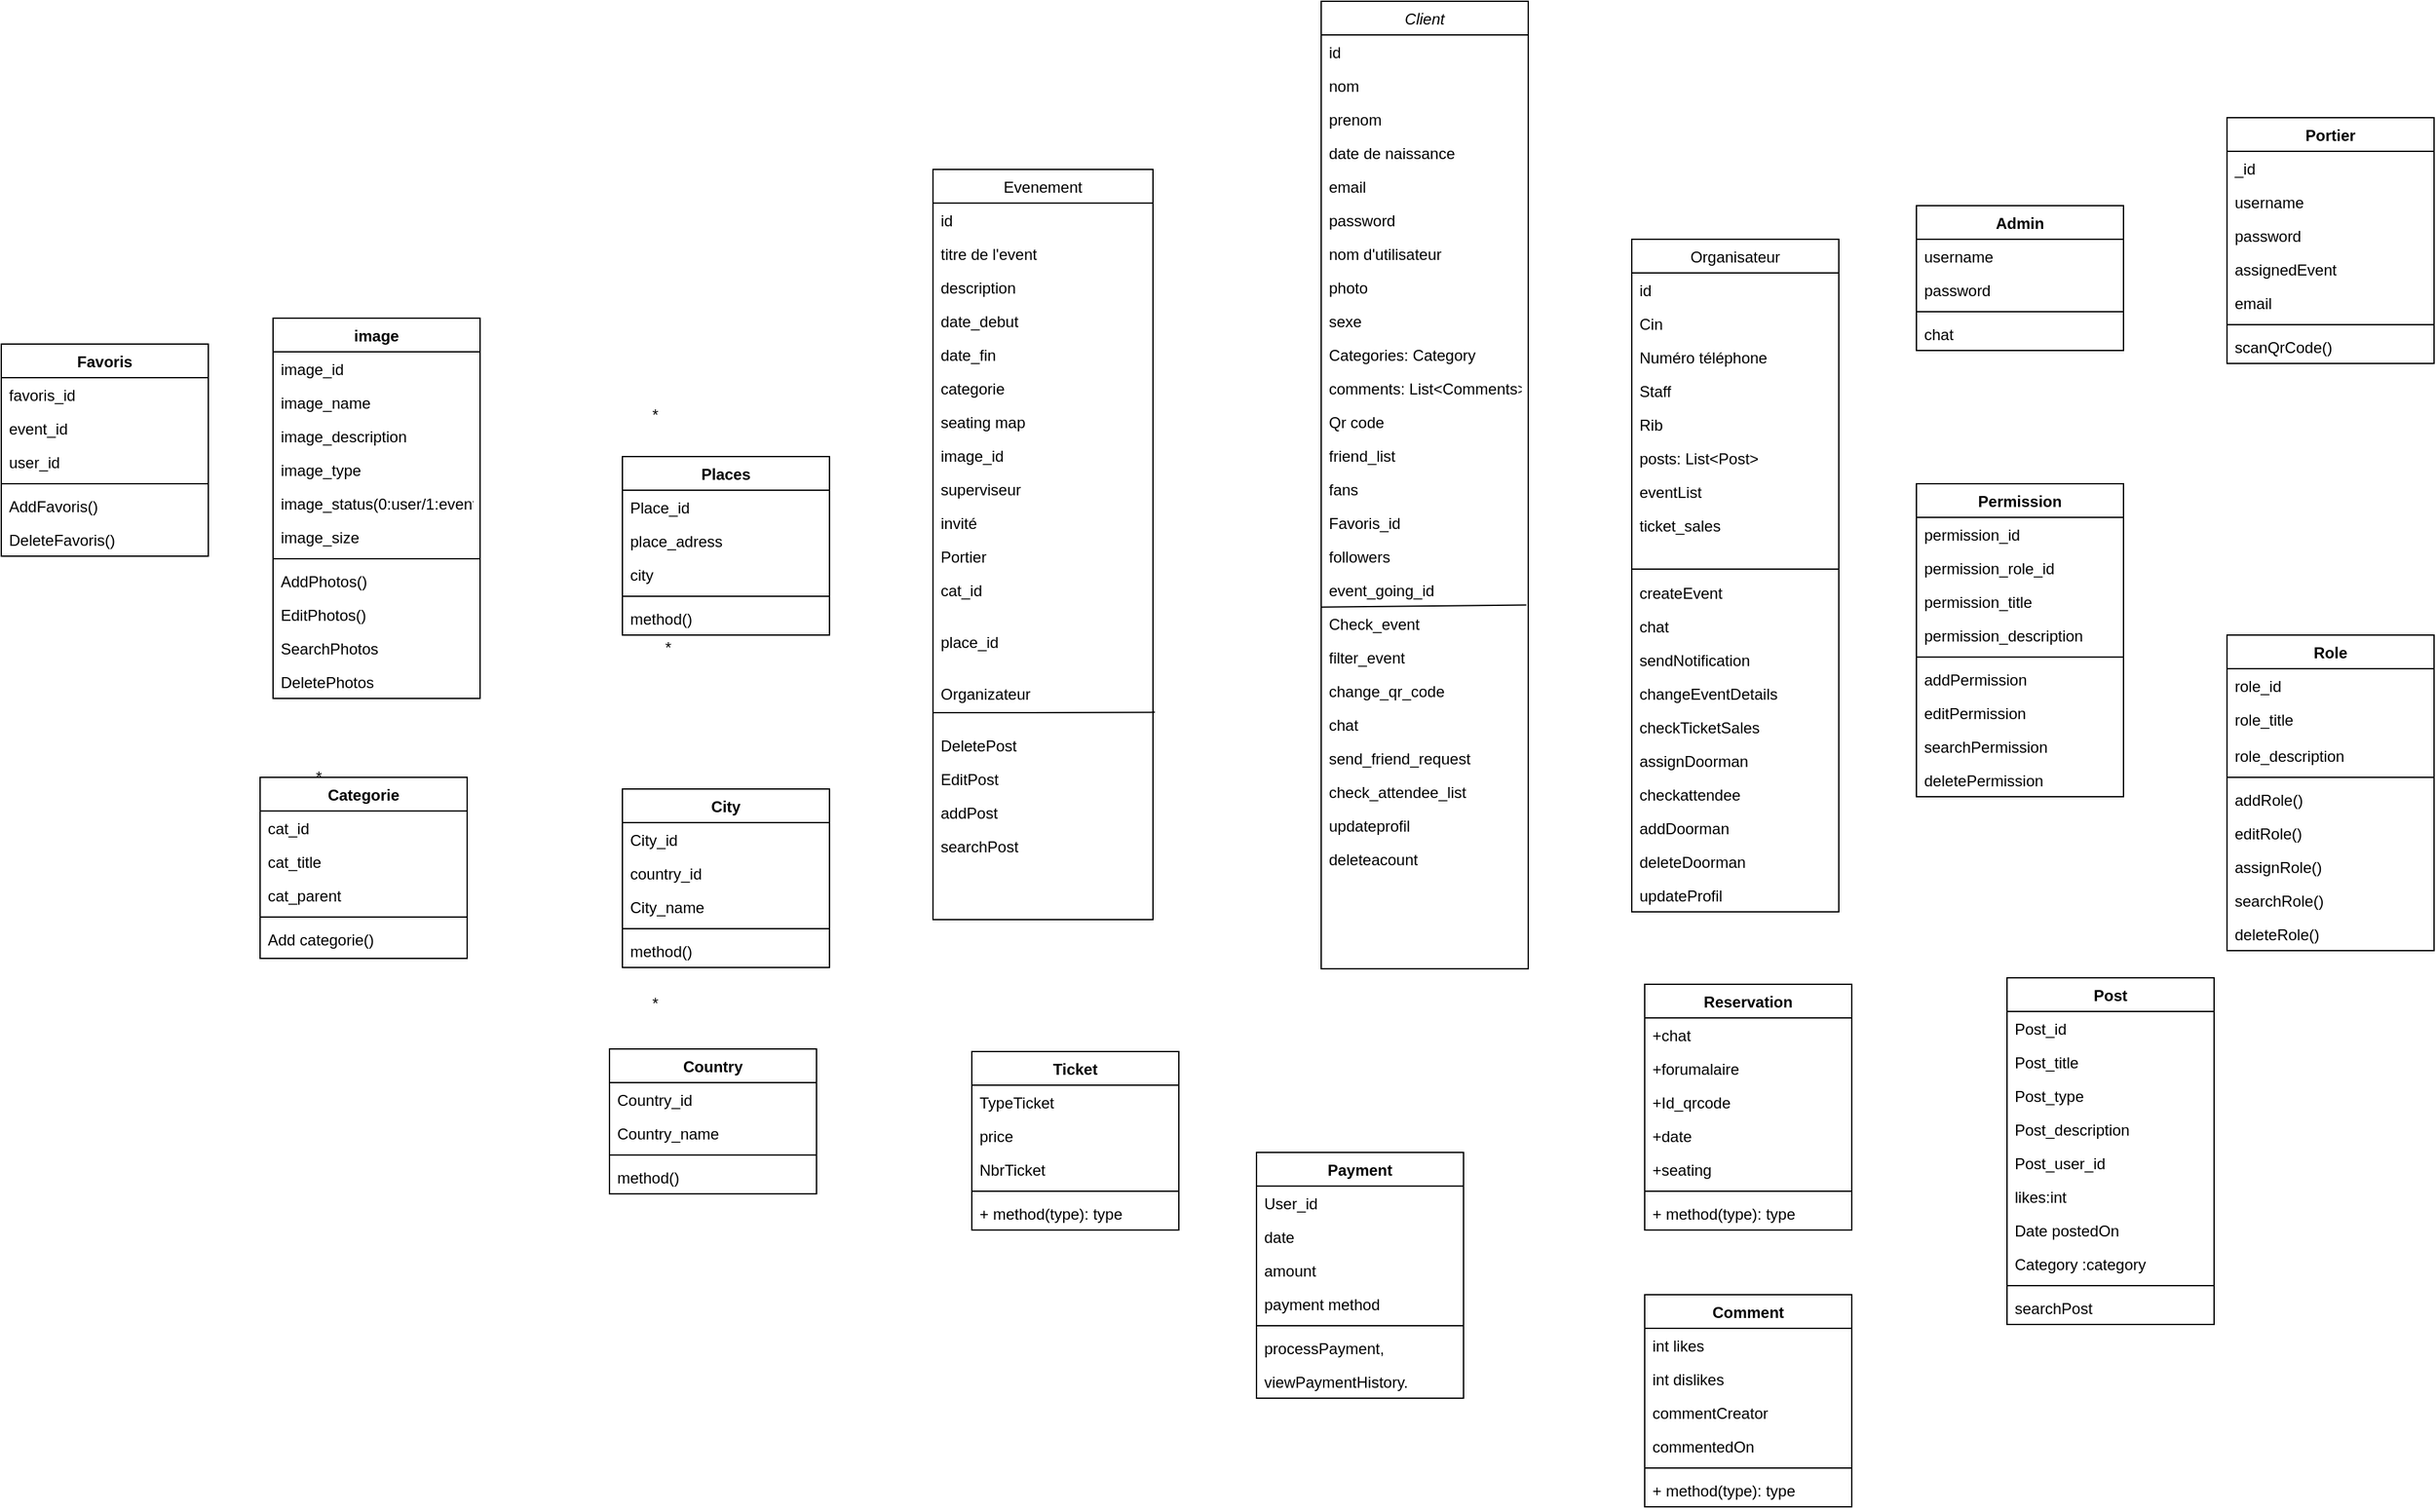 <mxfile version="20.8.16" type="github">
  <diagram id="C5RBs43oDa-KdzZeNtuy" name="Page-1">
    <mxGraphModel dx="1902" dy="392" grid="1" gridSize="10" guides="1" tooltips="1" connect="1" arrows="1" fold="1" page="1" pageScale="1" pageWidth="1169" pageHeight="827" math="0" shadow="0">
      <root>
        <mxCell id="WIyWlLk6GJQsqaUBKTNV-0" />
        <mxCell id="WIyWlLk6GJQsqaUBKTNV-1" parent="WIyWlLk6GJQsqaUBKTNV-0" />
        <mxCell id="5mnJ16wSldUnXJheerde-0" value="Client" style="swimlane;fontStyle=2;align=center;verticalAlign=top;childLayout=stackLayout;horizontal=1;startSize=26;horizontalStack=0;resizeParent=1;resizeLast=0;collapsible=1;marginBottom=0;rounded=0;shadow=0;strokeWidth=1;" parent="WIyWlLk6GJQsqaUBKTNV-1" vertex="1">
          <mxGeometry x="290" y="520" width="160" height="748" as="geometry">
            <mxRectangle x="230" y="140" width="160" height="26" as="alternateBounds" />
          </mxGeometry>
        </mxCell>
        <mxCell id="5mnJ16wSldUnXJheerde-1" value="id" style="text;align=left;verticalAlign=top;spacingLeft=4;spacingRight=4;overflow=hidden;rotatable=0;points=[[0,0.5],[1,0.5]];portConstraint=eastwest;" parent="5mnJ16wSldUnXJheerde-0" vertex="1">
          <mxGeometry y="26" width="160" height="26" as="geometry" />
        </mxCell>
        <mxCell id="5mnJ16wSldUnXJheerde-2" value="nom" style="text;align=left;verticalAlign=top;spacingLeft=4;spacingRight=4;overflow=hidden;rotatable=0;points=[[0,0.5],[1,0.5]];portConstraint=eastwest;rounded=0;shadow=0;html=0;" parent="5mnJ16wSldUnXJheerde-0" vertex="1">
          <mxGeometry y="52" width="160" height="26" as="geometry" />
        </mxCell>
        <mxCell id="5mnJ16wSldUnXJheerde-3" value="prenom" style="text;align=left;verticalAlign=top;spacingLeft=4;spacingRight=4;overflow=hidden;rotatable=0;points=[[0,0.5],[1,0.5]];portConstraint=eastwest;rounded=0;shadow=0;html=0;" parent="5mnJ16wSldUnXJheerde-0" vertex="1">
          <mxGeometry y="78" width="160" height="26" as="geometry" />
        </mxCell>
        <mxCell id="5mnJ16wSldUnXJheerde-4" value="date de naissance" style="text;align=left;verticalAlign=top;spacingLeft=4;spacingRight=4;overflow=hidden;rotatable=0;points=[[0,0.5],[1,0.5]];portConstraint=eastwest;" parent="5mnJ16wSldUnXJheerde-0" vertex="1">
          <mxGeometry y="104" width="160" height="26" as="geometry" />
        </mxCell>
        <mxCell id="5mnJ16wSldUnXJheerde-5" value="email" style="text;align=left;verticalAlign=top;spacingLeft=4;spacingRight=4;overflow=hidden;rotatable=0;points=[[0,0.5],[1,0.5]];portConstraint=eastwest;" parent="5mnJ16wSldUnXJheerde-0" vertex="1">
          <mxGeometry y="130" width="160" height="26" as="geometry" />
        </mxCell>
        <mxCell id="5mnJ16wSldUnXJheerde-7" value="" style="endArrow=none;html=1;rounded=0;exitX=0.001;exitY=0.014;exitDx=0;exitDy=0;exitPerimeter=0;entryX=0.991;entryY=-0.046;entryDx=0;entryDy=0;entryPerimeter=0;" parent="5mnJ16wSldUnXJheerde-0" source="5mnJ16wSldUnXJheerde-206" target="5mnJ16wSldUnXJheerde-206" edge="1">
          <mxGeometry width="50" height="50" relative="1" as="geometry">
            <mxPoint y="390" as="sourcePoint" />
            <mxPoint x="160" y="450" as="targetPoint" />
            <Array as="points" />
          </mxGeometry>
        </mxCell>
        <mxCell id="5mnJ16wSldUnXJheerde-6" value="password" style="text;align=left;verticalAlign=top;spacingLeft=4;spacingRight=4;overflow=hidden;rotatable=0;points=[[0,0.5],[1,0.5]];portConstraint=eastwest;" parent="5mnJ16wSldUnXJheerde-0" vertex="1">
          <mxGeometry y="156" width="160" height="26" as="geometry" />
        </mxCell>
        <mxCell id="5mnJ16wSldUnXJheerde-8" value="nom d&#39;utilisateur" style="text;align=left;verticalAlign=top;spacingLeft=4;spacingRight=4;overflow=hidden;rotatable=0;points=[[0,0.5],[1,0.5]];portConstraint=eastwest;" parent="5mnJ16wSldUnXJheerde-0" vertex="1">
          <mxGeometry y="182" width="160" height="26" as="geometry" />
        </mxCell>
        <mxCell id="5mnJ16wSldUnXJheerde-9" value="photo" style="text;align=left;verticalAlign=top;spacingLeft=4;spacingRight=4;overflow=hidden;rotatable=0;points=[[0,0.5],[1,0.5]];portConstraint=eastwest;" parent="5mnJ16wSldUnXJheerde-0" vertex="1">
          <mxGeometry y="208" width="160" height="26" as="geometry" />
        </mxCell>
        <mxCell id="5mnJ16wSldUnXJheerde-10" value="sexe" style="text;align=left;verticalAlign=top;spacingLeft=4;spacingRight=4;overflow=hidden;rotatable=0;points=[[0,0.5],[1,0.5]];portConstraint=eastwest;" parent="5mnJ16wSldUnXJheerde-0" vertex="1">
          <mxGeometry y="234" width="160" height="26" as="geometry" />
        </mxCell>
        <mxCell id="5mnJ16wSldUnXJheerde-172" value="Categories: Category" style="text;align=left;verticalAlign=top;spacingLeft=4;spacingRight=4;overflow=hidden;rotatable=0;points=[[0,0.5],[1,0.5]];portConstraint=eastwest;" parent="5mnJ16wSldUnXJheerde-0" vertex="1">
          <mxGeometry y="260" width="160" height="26" as="geometry" />
        </mxCell>
        <mxCell id="5mnJ16wSldUnXJheerde-199" value="comments: List&lt;Comments&gt;" style="text;align=left;verticalAlign=top;spacingLeft=4;spacingRight=4;overflow=hidden;rotatable=0;points=[[0,0.5],[1,0.5]];portConstraint=eastwest;" parent="5mnJ16wSldUnXJheerde-0" vertex="1">
          <mxGeometry y="286" width="160" height="26" as="geometry" />
        </mxCell>
        <mxCell id="5mnJ16wSldUnXJheerde-200" value="Qr code" style="text;align=left;verticalAlign=top;spacingLeft=4;spacingRight=4;overflow=hidden;rotatable=0;points=[[0,0.5],[1,0.5]];portConstraint=eastwest;" parent="5mnJ16wSldUnXJheerde-0" vertex="1">
          <mxGeometry y="312" width="160" height="26" as="geometry" />
        </mxCell>
        <mxCell id="5mnJ16wSldUnXJheerde-201" value="friend_list" style="text;align=left;verticalAlign=top;spacingLeft=4;spacingRight=4;overflow=hidden;rotatable=0;points=[[0,0.5],[1,0.5]];portConstraint=eastwest;" parent="5mnJ16wSldUnXJheerde-0" vertex="1">
          <mxGeometry y="338" width="160" height="26" as="geometry" />
        </mxCell>
        <mxCell id="5mnJ16wSldUnXJheerde-202" value="fans" style="text;align=left;verticalAlign=top;spacingLeft=4;spacingRight=4;overflow=hidden;rotatable=0;points=[[0,0.5],[1,0.5]];portConstraint=eastwest;" parent="5mnJ16wSldUnXJheerde-0" vertex="1">
          <mxGeometry y="364" width="160" height="26" as="geometry" />
        </mxCell>
        <mxCell id="BS6WgVQt4ClSwslzW5X6-24" value="Favoris_id" style="text;align=left;verticalAlign=top;spacingLeft=4;spacingRight=4;overflow=hidden;rotatable=0;points=[[0,0.5],[1,0.5]];portConstraint=eastwest;" parent="5mnJ16wSldUnXJheerde-0" vertex="1">
          <mxGeometry y="390" width="160" height="26" as="geometry" />
        </mxCell>
        <mxCell id="5mnJ16wSldUnXJheerde-204" value="followers" style="text;align=left;verticalAlign=top;spacingLeft=4;spacingRight=4;overflow=hidden;rotatable=0;points=[[0,0.5],[1,0.5]];portConstraint=eastwest;" parent="5mnJ16wSldUnXJheerde-0" vertex="1">
          <mxGeometry y="416" width="160" height="26" as="geometry" />
        </mxCell>
        <mxCell id="5mnJ16wSldUnXJheerde-205" value="event_going_id" style="text;align=left;verticalAlign=top;spacingLeft=4;spacingRight=4;overflow=hidden;rotatable=0;points=[[0,0.5],[1,0.5]];portConstraint=eastwest;" parent="5mnJ16wSldUnXJheerde-0" vertex="1">
          <mxGeometry y="442" width="160" height="26" as="geometry" />
        </mxCell>
        <mxCell id="5mnJ16wSldUnXJheerde-206" value="Check_event" style="text;align=left;verticalAlign=top;spacingLeft=4;spacingRight=4;overflow=hidden;rotatable=0;points=[[0,0.5],[1,0.5]];portConstraint=eastwest;" parent="5mnJ16wSldUnXJheerde-0" vertex="1">
          <mxGeometry y="468" width="160" height="26" as="geometry" />
        </mxCell>
        <mxCell id="5mnJ16wSldUnXJheerde-207" value="filter_event" style="text;align=left;verticalAlign=top;spacingLeft=4;spacingRight=4;overflow=hidden;rotatable=0;points=[[0,0.5],[1,0.5]];portConstraint=eastwest;" parent="5mnJ16wSldUnXJheerde-0" vertex="1">
          <mxGeometry y="494" width="160" height="26" as="geometry" />
        </mxCell>
        <mxCell id="5mnJ16wSldUnXJheerde-208" value="change_qr_code" style="text;align=left;verticalAlign=top;spacingLeft=4;spacingRight=4;overflow=hidden;rotatable=0;points=[[0,0.5],[1,0.5]];portConstraint=eastwest;" parent="5mnJ16wSldUnXJheerde-0" vertex="1">
          <mxGeometry y="520" width="160" height="26" as="geometry" />
        </mxCell>
        <mxCell id="5mnJ16wSldUnXJheerde-209" value="chat" style="text;align=left;verticalAlign=top;spacingLeft=4;spacingRight=4;overflow=hidden;rotatable=0;points=[[0,0.5],[1,0.5]];portConstraint=eastwest;" parent="5mnJ16wSldUnXJheerde-0" vertex="1">
          <mxGeometry y="546" width="160" height="26" as="geometry" />
        </mxCell>
        <mxCell id="5mnJ16wSldUnXJheerde-210" value="send_friend_request" style="text;align=left;verticalAlign=top;spacingLeft=4;spacingRight=4;overflow=hidden;rotatable=0;points=[[0,0.5],[1,0.5]];portConstraint=eastwest;" parent="5mnJ16wSldUnXJheerde-0" vertex="1">
          <mxGeometry y="572" width="160" height="26" as="geometry" />
        </mxCell>
        <mxCell id="-BzcipGogu1p9zCwDu_H-1" value="check_attendee_list" style="text;align=left;verticalAlign=top;spacingLeft=4;spacingRight=4;overflow=hidden;rotatable=0;points=[[0,0.5],[1,0.5]];portConstraint=eastwest;" parent="5mnJ16wSldUnXJheerde-0" vertex="1">
          <mxGeometry y="598" width="160" height="26" as="geometry" />
        </mxCell>
        <mxCell id="5mnJ16wSldUnXJheerde-211" value="updateprofil" style="text;align=left;verticalAlign=top;spacingLeft=4;spacingRight=4;overflow=hidden;rotatable=0;points=[[0,0.5],[1,0.5]];portConstraint=eastwest;" parent="5mnJ16wSldUnXJheerde-0" vertex="1">
          <mxGeometry y="624" width="160" height="26" as="geometry" />
        </mxCell>
        <mxCell id="-BzcipGogu1p9zCwDu_H-2" value="deleteacount" style="text;align=left;verticalAlign=top;spacingLeft=4;spacingRight=4;overflow=hidden;rotatable=0;points=[[0,0.5],[1,0.5]];portConstraint=eastwest;" parent="5mnJ16wSldUnXJheerde-0" vertex="1">
          <mxGeometry y="650" width="160" height="26" as="geometry" />
        </mxCell>
        <mxCell id="5mnJ16wSldUnXJheerde-11" value="Organisateur" style="swimlane;fontStyle=0;align=center;verticalAlign=top;childLayout=stackLayout;horizontal=1;startSize=26;horizontalStack=0;resizeParent=1;resizeLast=0;collapsible=1;marginBottom=0;rounded=0;shadow=0;strokeWidth=1;" parent="WIyWlLk6GJQsqaUBKTNV-1" vertex="1">
          <mxGeometry x="530" y="704" width="160" height="520" as="geometry">
            <mxRectangle x="130" y="380" width="160" height="26" as="alternateBounds" />
          </mxGeometry>
        </mxCell>
        <mxCell id="5mnJ16wSldUnXJheerde-12" value="id" style="text;align=left;verticalAlign=top;spacingLeft=4;spacingRight=4;overflow=hidden;rotatable=0;points=[[0,0.5],[1,0.5]];portConstraint=eastwest;" parent="5mnJ16wSldUnXJheerde-11" vertex="1">
          <mxGeometry y="26" width="160" height="26" as="geometry" />
        </mxCell>
        <mxCell id="5mnJ16wSldUnXJheerde-13" value="Cin" style="text;align=left;verticalAlign=top;spacingLeft=4;spacingRight=4;overflow=hidden;rotatable=0;points=[[0,0.5],[1,0.5]];portConstraint=eastwest;rounded=0;shadow=0;html=0;" parent="5mnJ16wSldUnXJheerde-11" vertex="1">
          <mxGeometry y="52" width="160" height="26" as="geometry" />
        </mxCell>
        <mxCell id="5mnJ16wSldUnXJheerde-14" value="Numéro téléphone" style="text;align=left;verticalAlign=top;spacingLeft=4;spacingRight=4;overflow=hidden;rotatable=0;points=[[0,0.5],[1,0.5]];portConstraint=eastwest;fontStyle=0" parent="5mnJ16wSldUnXJheerde-11" vertex="1">
          <mxGeometry y="78" width="160" height="26" as="geometry" />
        </mxCell>
        <mxCell id="5mnJ16wSldUnXJheerde-15" value="Staff" style="text;align=left;verticalAlign=top;spacingLeft=4;spacingRight=4;overflow=hidden;rotatable=0;points=[[0,0.5],[1,0.5]];portConstraint=eastwest;fontStyle=0" parent="5mnJ16wSldUnXJheerde-11" vertex="1">
          <mxGeometry y="104" width="160" height="26" as="geometry" />
        </mxCell>
        <mxCell id="5mnJ16wSldUnXJheerde-184" value="Rib" style="text;align=left;verticalAlign=top;spacingLeft=4;spacingRight=4;overflow=hidden;rotatable=0;points=[[0,0.5],[1,0.5]];portConstraint=eastwest;fontStyle=0" parent="5mnJ16wSldUnXJheerde-11" vertex="1">
          <mxGeometry y="130" width="160" height="26" as="geometry" />
        </mxCell>
        <mxCell id="5mnJ16wSldUnXJheerde-16" value="posts: List&lt;Post&gt;" style="text;align=left;verticalAlign=top;spacingLeft=4;spacingRight=4;overflow=hidden;rotatable=0;points=[[0,0.5],[1,0.5]];portConstraint=eastwest;fontStyle=0" parent="5mnJ16wSldUnXJheerde-11" vertex="1">
          <mxGeometry y="156" width="160" height="26" as="geometry" />
        </mxCell>
        <mxCell id="5mnJ16wSldUnXJheerde-214" value="eventList" style="text;align=left;verticalAlign=top;spacingLeft=4;spacingRight=4;overflow=hidden;rotatable=0;points=[[0,0.5],[1,0.5]];portConstraint=eastwest;fontStyle=0" parent="5mnJ16wSldUnXJheerde-11" vertex="1">
          <mxGeometry y="182" width="160" height="26" as="geometry" />
        </mxCell>
        <mxCell id="5mnJ16wSldUnXJheerde-215" value="ticket_sales" style="text;align=left;verticalAlign=top;spacingLeft=4;spacingRight=4;overflow=hidden;rotatable=0;points=[[0,0.5],[1,0.5]];portConstraint=eastwest;fontStyle=0" parent="5mnJ16wSldUnXJheerde-11" vertex="1">
          <mxGeometry y="208" width="160" height="26" as="geometry" />
        </mxCell>
        <mxCell id="5mnJ16wSldUnXJheerde-219" value="  " style="text;align=left;verticalAlign=top;spacingLeft=4;spacingRight=4;overflow=hidden;rotatable=0;points=[[0,0.5],[1,0.5]];portConstraint=eastwest;fontStyle=0" parent="5mnJ16wSldUnXJheerde-11" vertex="1">
          <mxGeometry y="234" width="160" height="26" as="geometry" />
        </mxCell>
        <mxCell id="5mnJ16wSldUnXJheerde-220" value="createEvent" style="text;align=left;verticalAlign=top;spacingLeft=4;spacingRight=4;overflow=hidden;rotatable=0;points=[[0,0.5],[1,0.5]];portConstraint=eastwest;fontStyle=0" parent="5mnJ16wSldUnXJheerde-11" vertex="1">
          <mxGeometry y="260" width="160" height="26" as="geometry" />
        </mxCell>
        <mxCell id="5mnJ16wSldUnXJheerde-221" value="chat" style="text;align=left;verticalAlign=top;spacingLeft=4;spacingRight=4;overflow=hidden;rotatable=0;points=[[0,0.5],[1,0.5]];portConstraint=eastwest;fontStyle=0" parent="5mnJ16wSldUnXJheerde-11" vertex="1">
          <mxGeometry y="286" width="160" height="26" as="geometry" />
        </mxCell>
        <mxCell id="5mnJ16wSldUnXJheerde-222" value="sendNotification" style="text;align=left;verticalAlign=top;spacingLeft=4;spacingRight=4;overflow=hidden;rotatable=0;points=[[0,0.5],[1,0.5]];portConstraint=eastwest;fontStyle=0" parent="5mnJ16wSldUnXJheerde-11" vertex="1">
          <mxGeometry y="312" width="160" height="26" as="geometry" />
        </mxCell>
        <mxCell id="5mnJ16wSldUnXJheerde-223" value="changeEventDetails" style="text;align=left;verticalAlign=top;spacingLeft=4;spacingRight=4;overflow=hidden;rotatable=0;points=[[0,0.5],[1,0.5]];portConstraint=eastwest;fontStyle=0" parent="5mnJ16wSldUnXJheerde-11" vertex="1">
          <mxGeometry y="338" width="160" height="26" as="geometry" />
        </mxCell>
        <mxCell id="5mnJ16wSldUnXJheerde-224" value="checkTicketSales" style="text;align=left;verticalAlign=top;spacingLeft=4;spacingRight=4;overflow=hidden;rotatable=0;points=[[0,0.5],[1,0.5]];portConstraint=eastwest;fontStyle=0" parent="5mnJ16wSldUnXJheerde-11" vertex="1">
          <mxGeometry y="364" width="160" height="26" as="geometry" />
        </mxCell>
        <mxCell id="5mnJ16wSldUnXJheerde-225" value="assignDoorman" style="text;align=left;verticalAlign=top;spacingLeft=4;spacingRight=4;overflow=hidden;rotatable=0;points=[[0,0.5],[1,0.5]];portConstraint=eastwest;fontStyle=0" parent="5mnJ16wSldUnXJheerde-11" vertex="1">
          <mxGeometry y="390" width="160" height="26" as="geometry" />
        </mxCell>
        <mxCell id="5mnJ16wSldUnXJheerde-17" value="" style="endArrow=none;html=1;rounded=0;" parent="5mnJ16wSldUnXJheerde-11" edge="1">
          <mxGeometry width="50" height="50" relative="1" as="geometry">
            <mxPoint y="255" as="sourcePoint" />
            <mxPoint x="160" y="255" as="targetPoint" />
            <Array as="points" />
          </mxGeometry>
        </mxCell>
        <mxCell id="jNlr6iQfmTOFvJ1YCdAX-0" value="checkattendee" style="text;align=left;verticalAlign=top;spacingLeft=4;spacingRight=4;overflow=hidden;rotatable=0;points=[[0,0.5],[1,0.5]];portConstraint=eastwest;fontStyle=0" parent="5mnJ16wSldUnXJheerde-11" vertex="1">
          <mxGeometry y="416" width="160" height="26" as="geometry" />
        </mxCell>
        <mxCell id="jNlr6iQfmTOFvJ1YCdAX-1" value="addDoorman" style="text;align=left;verticalAlign=top;spacingLeft=4;spacingRight=4;overflow=hidden;rotatable=0;points=[[0,0.5],[1,0.5]];portConstraint=eastwest;fontStyle=0" parent="5mnJ16wSldUnXJheerde-11" vertex="1">
          <mxGeometry y="442" width="160" height="26" as="geometry" />
        </mxCell>
        <mxCell id="jNlr6iQfmTOFvJ1YCdAX-2" value="deleteDoorman" style="text;align=left;verticalAlign=top;spacingLeft=4;spacingRight=4;overflow=hidden;rotatable=0;points=[[0,0.5],[1,0.5]];portConstraint=eastwest;fontStyle=0" parent="5mnJ16wSldUnXJheerde-11" vertex="1">
          <mxGeometry y="468" width="160" height="26" as="geometry" />
        </mxCell>
        <mxCell id="-BzcipGogu1p9zCwDu_H-0" value="updateProfil&#xa;" style="text;align=left;verticalAlign=top;spacingLeft=4;spacingRight=4;overflow=hidden;rotatable=0;points=[[0,0.5],[1,0.5]];portConstraint=eastwest;fontStyle=0" parent="5mnJ16wSldUnXJheerde-11" vertex="1">
          <mxGeometry y="494" width="160" height="26" as="geometry" />
        </mxCell>
        <mxCell id="5mnJ16wSldUnXJheerde-32" value="Reservation" style="swimlane;fontStyle=1;align=center;verticalAlign=top;childLayout=stackLayout;horizontal=1;startSize=26;horizontalStack=0;resizeParent=1;resizeParentMax=0;resizeLast=0;collapsible=1;marginBottom=0;html=0;" parent="WIyWlLk6GJQsqaUBKTNV-1" vertex="1">
          <mxGeometry x="540" y="1280" width="160" height="190" as="geometry" />
        </mxCell>
        <mxCell id="5mnJ16wSldUnXJheerde-33" value="+chat&#xa;" style="text;strokeColor=none;fillColor=none;align=left;verticalAlign=top;spacingLeft=4;spacingRight=4;overflow=hidden;rotatable=0;points=[[0,0.5],[1,0.5]];portConstraint=eastwest;" parent="5mnJ16wSldUnXJheerde-32" vertex="1">
          <mxGeometry y="26" width="160" height="26" as="geometry" />
        </mxCell>
        <mxCell id="sWNq0l7zCP9BS_W4C9OJ-4" value="+forumalaire" style="text;strokeColor=none;fillColor=none;align=left;verticalAlign=top;spacingLeft=4;spacingRight=4;overflow=hidden;rotatable=0;points=[[0,0.5],[1,0.5]];portConstraint=eastwest;" parent="5mnJ16wSldUnXJheerde-32" vertex="1">
          <mxGeometry y="52" width="160" height="26" as="geometry" />
        </mxCell>
        <mxCell id="sWNq0l7zCP9BS_W4C9OJ-5" value="+Id_qrcode" style="text;strokeColor=none;fillColor=none;align=left;verticalAlign=top;spacingLeft=4;spacingRight=4;overflow=hidden;rotatable=0;points=[[0,0.5],[1,0.5]];portConstraint=eastwest;" parent="5mnJ16wSldUnXJheerde-32" vertex="1">
          <mxGeometry y="78" width="160" height="26" as="geometry" />
        </mxCell>
        <mxCell id="sWNq0l7zCP9BS_W4C9OJ-8" value="+date" style="text;strokeColor=none;fillColor=none;align=left;verticalAlign=top;spacingLeft=4;spacingRight=4;overflow=hidden;rotatable=0;points=[[0,0.5],[1,0.5]];portConstraint=eastwest;" parent="5mnJ16wSldUnXJheerde-32" vertex="1">
          <mxGeometry y="104" width="160" height="26" as="geometry" />
        </mxCell>
        <mxCell id="5mnJ16wSldUnXJheerde-34" value="+seating" style="text;strokeColor=none;fillColor=none;align=left;verticalAlign=top;spacingLeft=4;spacingRight=4;overflow=hidden;rotatable=0;points=[[0,0.5],[1,0.5]];portConstraint=eastwest;" parent="5mnJ16wSldUnXJheerde-32" vertex="1">
          <mxGeometry y="130" width="160" height="26" as="geometry" />
        </mxCell>
        <mxCell id="5mnJ16wSldUnXJheerde-35" value="" style="line;strokeWidth=1;fillColor=none;align=left;verticalAlign=middle;spacingTop=-1;spacingLeft=3;spacingRight=3;rotatable=0;labelPosition=right;points=[];portConstraint=eastwest;strokeColor=inherit;html=0;" parent="5mnJ16wSldUnXJheerde-32" vertex="1">
          <mxGeometry y="156" width="160" height="8" as="geometry" />
        </mxCell>
        <mxCell id="5mnJ16wSldUnXJheerde-36" value="+ method(type): type" style="text;strokeColor=none;fillColor=none;align=left;verticalAlign=top;spacingLeft=4;spacingRight=4;overflow=hidden;rotatable=0;points=[[0,0.5],[1,0.5]];portConstraint=eastwest;" parent="5mnJ16wSldUnXJheerde-32" vertex="1">
          <mxGeometry y="164" width="160" height="26" as="geometry" />
        </mxCell>
        <mxCell id="5mnJ16wSldUnXJheerde-37" value="Portier" style="swimlane;fontStyle=1;align=center;verticalAlign=top;childLayout=stackLayout;horizontal=1;startSize=26;horizontalStack=0;resizeParent=1;resizeParentMax=0;resizeLast=0;collapsible=1;marginBottom=0;html=0;" parent="WIyWlLk6GJQsqaUBKTNV-1" vertex="1">
          <mxGeometry x="990" y="610" width="160" height="190" as="geometry" />
        </mxCell>
        <mxCell id="8ZF2uQ2hWwj4jFNyCHV8-1" value="_id" style="text;strokeColor=none;fillColor=none;align=left;verticalAlign=top;spacingLeft=4;spacingRight=4;overflow=hidden;rotatable=0;points=[[0,0.5],[1,0.5]];portConstraint=eastwest;" vertex="1" parent="5mnJ16wSldUnXJheerde-37">
          <mxGeometry y="26" width="160" height="26" as="geometry" />
        </mxCell>
        <mxCell id="5mnJ16wSldUnXJheerde-38" value="username" style="text;strokeColor=none;fillColor=none;align=left;verticalAlign=top;spacingLeft=4;spacingRight=4;overflow=hidden;rotatable=0;points=[[0,0.5],[1,0.5]];portConstraint=eastwest;" parent="5mnJ16wSldUnXJheerde-37" vertex="1">
          <mxGeometry y="52" width="160" height="26" as="geometry" />
        </mxCell>
        <mxCell id="5mnJ16wSldUnXJheerde-226" value="password" style="text;strokeColor=none;fillColor=none;align=left;verticalAlign=top;spacingLeft=4;spacingRight=4;overflow=hidden;rotatable=0;points=[[0,0.5],[1,0.5]];portConstraint=eastwest;" parent="5mnJ16wSldUnXJheerde-37" vertex="1">
          <mxGeometry y="78" width="160" height="26" as="geometry" />
        </mxCell>
        <mxCell id="5mnJ16wSldUnXJheerde-229" value="assignedEvent" style="text;strokeColor=none;fillColor=none;align=left;verticalAlign=top;spacingLeft=4;spacingRight=4;overflow=hidden;rotatable=0;points=[[0,0.5],[1,0.5]];portConstraint=eastwest;" parent="5mnJ16wSldUnXJheerde-37" vertex="1">
          <mxGeometry y="104" width="160" height="26" as="geometry" />
        </mxCell>
        <mxCell id="5mnJ16wSldUnXJheerde-227" value="email" style="text;strokeColor=none;fillColor=none;align=left;verticalAlign=top;spacingLeft=4;spacingRight=4;overflow=hidden;rotatable=0;points=[[0,0.5],[1,0.5]];portConstraint=eastwest;" parent="5mnJ16wSldUnXJheerde-37" vertex="1">
          <mxGeometry y="130" width="160" height="26" as="geometry" />
        </mxCell>
        <mxCell id="5mnJ16wSldUnXJheerde-39" value="" style="line;strokeWidth=1;fillColor=none;align=left;verticalAlign=middle;spacingTop=-1;spacingLeft=3;spacingRight=3;rotatable=0;labelPosition=right;points=[];portConstraint=eastwest;strokeColor=inherit;html=0;" parent="5mnJ16wSldUnXJheerde-37" vertex="1">
          <mxGeometry y="156" width="160" height="8" as="geometry" />
        </mxCell>
        <mxCell id="5mnJ16wSldUnXJheerde-40" value="scanQrCode()" style="text;strokeColor=none;fillColor=none;align=left;verticalAlign=top;spacingLeft=4;spacingRight=4;overflow=hidden;rotatable=0;points=[[0,0.5],[1,0.5]];portConstraint=eastwest;" parent="5mnJ16wSldUnXJheerde-37" vertex="1">
          <mxGeometry y="164" width="160" height="26" as="geometry" />
        </mxCell>
        <mxCell id="5mnJ16wSldUnXJheerde-41" value="*" style="text;html=1;align=center;verticalAlign=middle;resizable=0;points=[];autosize=1;strokeColor=none;fillColor=none;" parent="WIyWlLk6GJQsqaUBKTNV-1" vertex="1">
          <mxGeometry x="-500" y="1105" width="30" height="30" as="geometry" />
        </mxCell>
        <mxCell id="5mnJ16wSldUnXJheerde-44" value="Ticket" style="swimlane;fontStyle=1;align=center;verticalAlign=top;childLayout=stackLayout;horizontal=1;startSize=26;horizontalStack=0;resizeParent=1;resizeParentMax=0;resizeLast=0;collapsible=1;marginBottom=0;" parent="WIyWlLk6GJQsqaUBKTNV-1" vertex="1">
          <mxGeometry x="20" y="1332" width="160" height="138" as="geometry" />
        </mxCell>
        <mxCell id="5mnJ16wSldUnXJheerde-45" value="TypeTicket&#xa;" style="text;strokeColor=none;fillColor=none;align=left;verticalAlign=top;spacingLeft=4;spacingRight=4;overflow=hidden;rotatable=0;points=[[0,0.5],[1,0.5]];portConstraint=eastwest;" parent="5mnJ16wSldUnXJheerde-44" vertex="1">
          <mxGeometry y="26" width="160" height="26" as="geometry" />
        </mxCell>
        <mxCell id="5mnJ16wSldUnXJheerde-46" value="price" style="text;strokeColor=none;fillColor=none;align=left;verticalAlign=top;spacingLeft=4;spacingRight=4;overflow=hidden;rotatable=0;points=[[0,0.5],[1,0.5]];portConstraint=eastwest;" parent="5mnJ16wSldUnXJheerde-44" vertex="1">
          <mxGeometry y="52" width="160" height="26" as="geometry" />
        </mxCell>
        <mxCell id="5mnJ16wSldUnXJheerde-47" value="NbrTicket" style="text;strokeColor=none;fillColor=none;align=left;verticalAlign=top;spacingLeft=4;spacingRight=4;overflow=hidden;rotatable=0;points=[[0,0.5],[1,0.5]];portConstraint=eastwest;" parent="5mnJ16wSldUnXJheerde-44" vertex="1">
          <mxGeometry y="78" width="160" height="26" as="geometry" />
        </mxCell>
        <mxCell id="5mnJ16wSldUnXJheerde-48" value="" style="line;strokeWidth=1;fillColor=none;align=left;verticalAlign=middle;spacingTop=-1;spacingLeft=3;spacingRight=3;rotatable=0;labelPosition=right;points=[];portConstraint=eastwest;strokeColor=inherit;" parent="5mnJ16wSldUnXJheerde-44" vertex="1">
          <mxGeometry y="104" width="160" height="8" as="geometry" />
        </mxCell>
        <mxCell id="5mnJ16wSldUnXJheerde-49" value="+ method(type): type" style="text;strokeColor=none;fillColor=none;align=left;verticalAlign=top;spacingLeft=4;spacingRight=4;overflow=hidden;rotatable=0;points=[[0,0.5],[1,0.5]];portConstraint=eastwest;" parent="5mnJ16wSldUnXJheerde-44" vertex="1">
          <mxGeometry y="112" width="160" height="26" as="geometry" />
        </mxCell>
        <mxCell id="5mnJ16wSldUnXJheerde-50" value="Payment" style="swimlane;fontStyle=1;align=center;verticalAlign=top;childLayout=stackLayout;horizontal=1;startSize=26;horizontalStack=0;resizeParent=1;resizeParentMax=0;resizeLast=0;collapsible=1;marginBottom=0;" parent="WIyWlLk6GJQsqaUBKTNV-1" vertex="1">
          <mxGeometry x="240" y="1410" width="160" height="190" as="geometry" />
        </mxCell>
        <mxCell id="5mnJ16wSldUnXJheerde-51" value="User_id" style="text;strokeColor=none;fillColor=none;align=left;verticalAlign=top;spacingLeft=4;spacingRight=4;overflow=hidden;rotatable=0;points=[[0,0.5],[1,0.5]];portConstraint=eastwest;" parent="5mnJ16wSldUnXJheerde-50" vertex="1">
          <mxGeometry y="26" width="160" height="26" as="geometry" />
        </mxCell>
        <mxCell id="5mnJ16wSldUnXJheerde-52" value="date" style="text;strokeColor=none;fillColor=none;align=left;verticalAlign=top;spacingLeft=4;spacingRight=4;overflow=hidden;rotatable=0;points=[[0,0.5],[1,0.5]];portConstraint=eastwest;" parent="5mnJ16wSldUnXJheerde-50" vertex="1">
          <mxGeometry y="52" width="160" height="26" as="geometry" />
        </mxCell>
        <mxCell id="5mnJ16wSldUnXJheerde-53" value="amount" style="text;strokeColor=none;fillColor=none;align=left;verticalAlign=top;spacingLeft=4;spacingRight=4;overflow=hidden;rotatable=0;points=[[0,0.5],[1,0.5]];portConstraint=eastwest;" parent="5mnJ16wSldUnXJheerde-50" vertex="1">
          <mxGeometry y="78" width="160" height="26" as="geometry" />
        </mxCell>
        <mxCell id="5mnJ16wSldUnXJheerde-54" value="payment method&#xa;" style="text;strokeColor=none;fillColor=none;align=left;verticalAlign=top;spacingLeft=4;spacingRight=4;overflow=hidden;rotatable=0;points=[[0,0.5],[1,0.5]];portConstraint=eastwest;" parent="5mnJ16wSldUnXJheerde-50" vertex="1">
          <mxGeometry y="104" width="160" height="26" as="geometry" />
        </mxCell>
        <mxCell id="5mnJ16wSldUnXJheerde-55" value="" style="line;strokeWidth=1;fillColor=none;align=left;verticalAlign=middle;spacingTop=-1;spacingLeft=3;spacingRight=3;rotatable=0;labelPosition=right;points=[];portConstraint=eastwest;strokeColor=inherit;" parent="5mnJ16wSldUnXJheerde-50" vertex="1">
          <mxGeometry y="130" width="160" height="8" as="geometry" />
        </mxCell>
        <mxCell id="5mnJ16wSldUnXJheerde-56" value="processPayment, " style="text;strokeColor=none;fillColor=none;align=left;verticalAlign=top;spacingLeft=4;spacingRight=4;overflow=hidden;rotatable=0;points=[[0,0.5],[1,0.5]];portConstraint=eastwest;" parent="5mnJ16wSldUnXJheerde-50" vertex="1">
          <mxGeometry y="138" width="160" height="26" as="geometry" />
        </mxCell>
        <mxCell id="5mnJ16wSldUnXJheerde-57" value="viewPaymentHistory.&#xa;&#xa;" style="text;strokeColor=none;fillColor=none;align=left;verticalAlign=top;spacingLeft=4;spacingRight=4;overflow=hidden;rotatable=0;points=[[0,0.5],[1,0.5]];portConstraint=eastwest;" parent="5mnJ16wSldUnXJheerde-50" vertex="1">
          <mxGeometry y="164" width="160" height="26" as="geometry" />
        </mxCell>
        <mxCell id="5mnJ16wSldUnXJheerde-58" value="Post" style="swimlane;fontStyle=1;align=center;verticalAlign=top;childLayout=stackLayout;horizontal=1;startSize=26;horizontalStack=0;resizeParent=1;resizeParentMax=0;resizeLast=0;collapsible=1;marginBottom=0;html=0;" parent="WIyWlLk6GJQsqaUBKTNV-1" vertex="1">
          <mxGeometry x="820" y="1275" width="160" height="268" as="geometry" />
        </mxCell>
        <mxCell id="5mnJ16wSldUnXJheerde-59" value="Post_id&#xa;" style="text;strokeColor=none;fillColor=none;align=left;verticalAlign=top;spacingLeft=4;spacingRight=4;overflow=hidden;rotatable=0;points=[[0,0.5],[1,0.5]];portConstraint=eastwest;" parent="5mnJ16wSldUnXJheerde-58" vertex="1">
          <mxGeometry y="26" width="160" height="26" as="geometry" />
        </mxCell>
        <mxCell id="5mnJ16wSldUnXJheerde-113" value="Post_title" style="text;strokeColor=none;fillColor=none;align=left;verticalAlign=top;spacingLeft=4;spacingRight=4;overflow=hidden;rotatable=0;points=[[0,0.5],[1,0.5]];portConstraint=eastwest;" parent="5mnJ16wSldUnXJheerde-58" vertex="1">
          <mxGeometry y="52" width="160" height="26" as="geometry" />
        </mxCell>
        <mxCell id="5mnJ16wSldUnXJheerde-114" value="Post_type" style="text;strokeColor=none;fillColor=none;align=left;verticalAlign=top;spacingLeft=4;spacingRight=4;overflow=hidden;rotatable=0;points=[[0,0.5],[1,0.5]];portConstraint=eastwest;" parent="5mnJ16wSldUnXJheerde-58" vertex="1">
          <mxGeometry y="78" width="160" height="26" as="geometry" />
        </mxCell>
        <mxCell id="5mnJ16wSldUnXJheerde-115" value="Post_description" style="text;strokeColor=none;fillColor=none;align=left;verticalAlign=top;spacingLeft=4;spacingRight=4;overflow=hidden;rotatable=0;points=[[0,0.5],[1,0.5]];portConstraint=eastwest;" parent="5mnJ16wSldUnXJheerde-58" vertex="1">
          <mxGeometry y="104" width="160" height="26" as="geometry" />
        </mxCell>
        <mxCell id="5mnJ16wSldUnXJheerde-116" value="Post_user_id" style="text;strokeColor=none;fillColor=none;align=left;verticalAlign=top;spacingLeft=4;spacingRight=4;overflow=hidden;rotatable=0;points=[[0,0.5],[1,0.5]];portConstraint=eastwest;" parent="5mnJ16wSldUnXJheerde-58" vertex="1">
          <mxGeometry y="130" width="160" height="26" as="geometry" />
        </mxCell>
        <mxCell id="5mnJ16wSldUnXJheerde-145" value="likes:int" style="text;strokeColor=none;fillColor=none;align=left;verticalAlign=top;spacingLeft=4;spacingRight=4;overflow=hidden;rotatable=0;points=[[0,0.5],[1,0.5]];portConstraint=eastwest;" parent="5mnJ16wSldUnXJheerde-58" vertex="1">
          <mxGeometry y="156" width="160" height="26" as="geometry" />
        </mxCell>
        <mxCell id="5mnJ16wSldUnXJheerde-147" value="Date postedOn" style="text;strokeColor=none;fillColor=none;align=left;verticalAlign=top;spacingLeft=4;spacingRight=4;overflow=hidden;rotatable=0;points=[[0,0.5],[1,0.5]];portConstraint=eastwest;" parent="5mnJ16wSldUnXJheerde-58" vertex="1">
          <mxGeometry y="182" width="160" height="26" as="geometry" />
        </mxCell>
        <mxCell id="5mnJ16wSldUnXJheerde-148" value="Category :category" style="text;strokeColor=none;fillColor=none;align=left;verticalAlign=top;spacingLeft=4;spacingRight=4;overflow=hidden;rotatable=0;points=[[0,0.5],[1,0.5]];portConstraint=eastwest;" parent="5mnJ16wSldUnXJheerde-58" vertex="1">
          <mxGeometry y="208" width="160" height="26" as="geometry" />
        </mxCell>
        <mxCell id="5mnJ16wSldUnXJheerde-60" value="" style="line;strokeWidth=1;fillColor=none;align=left;verticalAlign=middle;spacingTop=-1;spacingLeft=3;spacingRight=3;rotatable=0;labelPosition=right;points=[];portConstraint=eastwest;strokeColor=inherit;html=0;" parent="5mnJ16wSldUnXJheerde-58" vertex="1">
          <mxGeometry y="234" width="160" height="8" as="geometry" />
        </mxCell>
        <mxCell id="5mnJ16wSldUnXJheerde-119" value="searchPost" style="text;strokeColor=none;fillColor=none;align=left;verticalAlign=top;spacingLeft=4;spacingRight=4;overflow=hidden;rotatable=0;points=[[0,0.5],[1,0.5]];portConstraint=eastwest;" parent="5mnJ16wSldUnXJheerde-58" vertex="1">
          <mxGeometry y="242" width="160" height="26" as="geometry" />
        </mxCell>
        <mxCell id="5mnJ16wSldUnXJheerde-62" value="Admin" style="swimlane;fontStyle=1;align=center;verticalAlign=top;childLayout=stackLayout;horizontal=1;startSize=26;horizontalStack=0;resizeParent=1;resizeParentMax=0;resizeLast=0;collapsible=1;marginBottom=0;html=0;" parent="WIyWlLk6GJQsqaUBKTNV-1" vertex="1">
          <mxGeometry x="750" y="678" width="160" height="112" as="geometry" />
        </mxCell>
        <mxCell id="5mnJ16wSldUnXJheerde-63" value="username" style="text;strokeColor=none;fillColor=none;align=left;verticalAlign=top;spacingLeft=4;spacingRight=4;overflow=hidden;rotatable=0;points=[[0,0.5],[1,0.5]];portConstraint=eastwest;" parent="5mnJ16wSldUnXJheerde-62" vertex="1">
          <mxGeometry y="26" width="160" height="26" as="geometry" />
        </mxCell>
        <mxCell id="5mnJ16wSldUnXJheerde-66" value="password" style="text;strokeColor=none;fillColor=none;align=left;verticalAlign=top;spacingLeft=4;spacingRight=4;overflow=hidden;rotatable=0;points=[[0,0.5],[1,0.5]];portConstraint=eastwest;" parent="5mnJ16wSldUnXJheerde-62" vertex="1">
          <mxGeometry y="52" width="160" height="26" as="geometry" />
        </mxCell>
        <mxCell id="5mnJ16wSldUnXJheerde-64" value="" style="line;strokeWidth=1;fillColor=none;align=left;verticalAlign=middle;spacingTop=-1;spacingLeft=3;spacingRight=3;rotatable=0;labelPosition=right;points=[];portConstraint=eastwest;strokeColor=inherit;html=0;" parent="5mnJ16wSldUnXJheerde-62" vertex="1">
          <mxGeometry y="78" width="160" height="8" as="geometry" />
        </mxCell>
        <mxCell id="5mnJ16wSldUnXJheerde-65" value="chat" style="text;strokeColor=none;fillColor=none;align=left;verticalAlign=top;spacingLeft=4;spacingRight=4;overflow=hidden;rotatable=0;points=[[0,0.5],[1,0.5]];portConstraint=eastwest;" parent="5mnJ16wSldUnXJheerde-62" vertex="1">
          <mxGeometry y="86" width="160" height="26" as="geometry" />
        </mxCell>
        <mxCell id="5mnJ16wSldUnXJheerde-67" value="Categorie" style="swimlane;fontStyle=1;align=center;verticalAlign=top;childLayout=stackLayout;horizontal=1;startSize=26;horizontalStack=0;resizeParent=1;resizeParentMax=0;resizeLast=0;collapsible=1;marginBottom=0;" parent="WIyWlLk6GJQsqaUBKTNV-1" vertex="1">
          <mxGeometry x="-530" y="1120" width="160" height="140" as="geometry" />
        </mxCell>
        <mxCell id="5mnJ16wSldUnXJheerde-68" value="cat_id" style="text;strokeColor=none;fillColor=none;align=left;verticalAlign=top;spacingLeft=4;spacingRight=4;overflow=hidden;rotatable=0;points=[[0,0.5],[1,0.5]];portConstraint=eastwest;" parent="5mnJ16wSldUnXJheerde-67" vertex="1">
          <mxGeometry y="26" width="160" height="26" as="geometry" />
        </mxCell>
        <mxCell id="5mnJ16wSldUnXJheerde-75" value="cat_title" style="text;strokeColor=none;fillColor=none;align=left;verticalAlign=top;spacingLeft=4;spacingRight=4;overflow=hidden;rotatable=0;points=[[0,0.5],[1,0.5]];portConstraint=eastwest;" parent="5mnJ16wSldUnXJheerde-67" vertex="1">
          <mxGeometry y="52" width="160" height="26" as="geometry" />
        </mxCell>
        <mxCell id="5mnJ16wSldUnXJheerde-76" value="cat_parent&#xa;" style="text;strokeColor=none;fillColor=none;align=left;verticalAlign=top;spacingLeft=4;spacingRight=4;overflow=hidden;rotatable=0;points=[[0,0.5],[1,0.5]];portConstraint=eastwest;" parent="5mnJ16wSldUnXJheerde-67" vertex="1">
          <mxGeometry y="78" width="160" height="26" as="geometry" />
        </mxCell>
        <mxCell id="5mnJ16wSldUnXJheerde-72" value="" style="line;strokeWidth=1;fillColor=none;align=left;verticalAlign=middle;spacingTop=-1;spacingLeft=3;spacingRight=3;rotatable=0;labelPosition=right;points=[];portConstraint=eastwest;strokeColor=inherit;" parent="5mnJ16wSldUnXJheerde-67" vertex="1">
          <mxGeometry y="104" width="160" height="8" as="geometry" />
        </mxCell>
        <mxCell id="5mnJ16wSldUnXJheerde-73" value="Add categorie()" style="text;strokeColor=none;fillColor=none;align=left;verticalAlign=top;spacingLeft=4;spacingRight=4;overflow=hidden;rotatable=0;points=[[0,0.5],[1,0.5]];portConstraint=eastwest;" parent="5mnJ16wSldUnXJheerde-67" vertex="1">
          <mxGeometry y="112" width="160" height="28" as="geometry" />
        </mxCell>
        <mxCell id="5mnJ16wSldUnXJheerde-79" value="*" style="text;html=1;align=center;verticalAlign=middle;resizable=0;points=[];autosize=1;strokeColor=none;fillColor=none;" parent="WIyWlLk6GJQsqaUBKTNV-1" vertex="1">
          <mxGeometry x="-240" y="825" width="30" height="30" as="geometry" />
        </mxCell>
        <mxCell id="5mnJ16wSldUnXJheerde-80" value="Places" style="swimlane;fontStyle=1;align=center;verticalAlign=top;childLayout=stackLayout;horizontal=1;startSize=26;horizontalStack=0;resizeParent=1;resizeParentMax=0;resizeLast=0;collapsible=1;marginBottom=0;" parent="WIyWlLk6GJQsqaUBKTNV-1" vertex="1">
          <mxGeometry x="-250" y="872" width="160" height="138" as="geometry" />
        </mxCell>
        <mxCell id="5mnJ16wSldUnXJheerde-81" value="Place_id" style="text;strokeColor=none;fillColor=none;align=left;verticalAlign=top;spacingLeft=4;spacingRight=4;overflow=hidden;rotatable=0;points=[[0,0.5],[1,0.5]];portConstraint=eastwest;" parent="5mnJ16wSldUnXJheerde-80" vertex="1">
          <mxGeometry y="26" width="160" height="26" as="geometry" />
        </mxCell>
        <mxCell id="5mnJ16wSldUnXJheerde-82" value="place_adress" style="text;strokeColor=none;fillColor=none;align=left;verticalAlign=top;spacingLeft=4;spacingRight=4;overflow=hidden;rotatable=0;points=[[0,0.5],[1,0.5]];portConstraint=eastwest;" parent="5mnJ16wSldUnXJheerde-80" vertex="1">
          <mxGeometry y="52" width="160" height="26" as="geometry" />
        </mxCell>
        <mxCell id="5mnJ16wSldUnXJheerde-83" value="city" style="text;strokeColor=none;fillColor=none;align=left;verticalAlign=top;spacingLeft=4;spacingRight=4;overflow=hidden;rotatable=0;points=[[0,0.5],[1,0.5]];portConstraint=eastwest;" parent="5mnJ16wSldUnXJheerde-80" vertex="1">
          <mxGeometry y="78" width="160" height="26" as="geometry" />
        </mxCell>
        <mxCell id="5mnJ16wSldUnXJheerde-84" value="" style="line;strokeWidth=1;fillColor=none;align=left;verticalAlign=middle;spacingTop=-1;spacingLeft=3;spacingRight=3;rotatable=0;labelPosition=right;points=[];portConstraint=eastwest;strokeColor=inherit;" parent="5mnJ16wSldUnXJheerde-80" vertex="1">
          <mxGeometry y="104" width="160" height="8" as="geometry" />
        </mxCell>
        <mxCell id="5mnJ16wSldUnXJheerde-85" value="method()" style="text;strokeColor=none;fillColor=none;align=left;verticalAlign=top;spacingLeft=4;spacingRight=4;overflow=hidden;rotatable=0;points=[[0,0.5],[1,0.5]];portConstraint=eastwest;" parent="5mnJ16wSldUnXJheerde-80" vertex="1">
          <mxGeometry y="112" width="160" height="26" as="geometry" />
        </mxCell>
        <mxCell id="5mnJ16wSldUnXJheerde-86" value="*" style="text;html=1;align=center;verticalAlign=middle;resizable=0;points=[];autosize=1;strokeColor=none;fillColor=none;" parent="WIyWlLk6GJQsqaUBKTNV-1" vertex="1">
          <mxGeometry x="-230" y="1005" width="30" height="30" as="geometry" />
        </mxCell>
        <mxCell id="5mnJ16wSldUnXJheerde-87" value="City" style="swimlane;fontStyle=1;align=center;verticalAlign=top;childLayout=stackLayout;horizontal=1;startSize=26;horizontalStack=0;resizeParent=1;resizeParentMax=0;resizeLast=0;collapsible=1;marginBottom=0;" parent="WIyWlLk6GJQsqaUBKTNV-1" vertex="1">
          <mxGeometry x="-250" y="1129" width="160" height="138" as="geometry" />
        </mxCell>
        <mxCell id="5mnJ16wSldUnXJheerde-88" value="City_id" style="text;strokeColor=none;fillColor=none;align=left;verticalAlign=top;spacingLeft=4;spacingRight=4;overflow=hidden;rotatable=0;points=[[0,0.5],[1,0.5]];portConstraint=eastwest;" parent="5mnJ16wSldUnXJheerde-87" vertex="1">
          <mxGeometry y="26" width="160" height="26" as="geometry" />
        </mxCell>
        <mxCell id="BS6WgVQt4ClSwslzW5X6-26" value="country_id" style="text;strokeColor=none;fillColor=none;align=left;verticalAlign=top;spacingLeft=4;spacingRight=4;overflow=hidden;rotatable=0;points=[[0,0.5],[1,0.5]];portConstraint=eastwest;" parent="5mnJ16wSldUnXJheerde-87" vertex="1">
          <mxGeometry y="52" width="160" height="26" as="geometry" />
        </mxCell>
        <mxCell id="5mnJ16wSldUnXJheerde-89" value="City_name" style="text;strokeColor=none;fillColor=none;align=left;verticalAlign=top;spacingLeft=4;spacingRight=4;overflow=hidden;rotatable=0;points=[[0,0.5],[1,0.5]];portConstraint=eastwest;" parent="5mnJ16wSldUnXJheerde-87" vertex="1">
          <mxGeometry y="78" width="160" height="26" as="geometry" />
        </mxCell>
        <mxCell id="5mnJ16wSldUnXJheerde-91" value="" style="line;strokeWidth=1;fillColor=none;align=left;verticalAlign=middle;spacingTop=-1;spacingLeft=3;spacingRight=3;rotatable=0;labelPosition=right;points=[];portConstraint=eastwest;strokeColor=inherit;" parent="5mnJ16wSldUnXJheerde-87" vertex="1">
          <mxGeometry y="104" width="160" height="8" as="geometry" />
        </mxCell>
        <mxCell id="5mnJ16wSldUnXJheerde-92" value="method()" style="text;strokeColor=none;fillColor=none;align=left;verticalAlign=top;spacingLeft=4;spacingRight=4;overflow=hidden;rotatable=0;points=[[0,0.5],[1,0.5]];portConstraint=eastwest;" parent="5mnJ16wSldUnXJheerde-87" vertex="1">
          <mxGeometry y="112" width="160" height="26" as="geometry" />
        </mxCell>
        <mxCell id="5mnJ16wSldUnXJheerde-93" value="*" style="text;html=1;align=center;verticalAlign=middle;resizable=0;points=[];autosize=1;strokeColor=none;fillColor=none;" parent="WIyWlLk6GJQsqaUBKTNV-1" vertex="1">
          <mxGeometry x="-240" y="1280" width="30" height="30" as="geometry" />
        </mxCell>
        <mxCell id="5mnJ16wSldUnXJheerde-94" value="Country" style="swimlane;fontStyle=1;align=center;verticalAlign=top;childLayout=stackLayout;horizontal=1;startSize=26;horizontalStack=0;resizeParent=1;resizeParentMax=0;resizeLast=0;collapsible=1;marginBottom=0;" parent="WIyWlLk6GJQsqaUBKTNV-1" vertex="1">
          <mxGeometry x="-260" y="1330" width="160" height="112" as="geometry" />
        </mxCell>
        <mxCell id="5mnJ16wSldUnXJheerde-95" value="Country_id" style="text;strokeColor=none;fillColor=none;align=left;verticalAlign=top;spacingLeft=4;spacingRight=4;overflow=hidden;rotatable=0;points=[[0,0.5],[1,0.5]];portConstraint=eastwest;" parent="5mnJ16wSldUnXJheerde-94" vertex="1">
          <mxGeometry y="26" width="160" height="26" as="geometry" />
        </mxCell>
        <mxCell id="5mnJ16wSldUnXJheerde-96" value="Country_name" style="text;strokeColor=none;fillColor=none;align=left;verticalAlign=top;spacingLeft=4;spacingRight=4;overflow=hidden;rotatable=0;points=[[0,0.5],[1,0.5]];portConstraint=eastwest;" parent="5mnJ16wSldUnXJheerde-94" vertex="1">
          <mxGeometry y="52" width="160" height="26" as="geometry" />
        </mxCell>
        <mxCell id="5mnJ16wSldUnXJheerde-98" value="" style="line;strokeWidth=1;fillColor=none;align=left;verticalAlign=middle;spacingTop=-1;spacingLeft=3;spacingRight=3;rotatable=0;labelPosition=right;points=[];portConstraint=eastwest;strokeColor=inherit;" parent="5mnJ16wSldUnXJheerde-94" vertex="1">
          <mxGeometry y="78" width="160" height="8" as="geometry" />
        </mxCell>
        <mxCell id="5mnJ16wSldUnXJheerde-99" value="method()" style="text;strokeColor=none;fillColor=none;align=left;verticalAlign=top;spacingLeft=4;spacingRight=4;overflow=hidden;rotatable=0;points=[[0,0.5],[1,0.5]];portConstraint=eastwest;" parent="5mnJ16wSldUnXJheerde-94" vertex="1">
          <mxGeometry y="86" width="160" height="26" as="geometry" />
        </mxCell>
        <mxCell id="5mnJ16wSldUnXJheerde-100" value="*" style="text;html=1;align=center;verticalAlign=middle;resizable=0;points=[];autosize=1;strokeColor=none;fillColor=none;" parent="WIyWlLk6GJQsqaUBKTNV-1" vertex="1">
          <mxGeometry x="-510" y="760" width="30" height="30" as="geometry" />
        </mxCell>
        <mxCell id="5mnJ16wSldUnXJheerde-101" value="image" style="swimlane;fontStyle=1;align=center;verticalAlign=top;childLayout=stackLayout;horizontal=1;startSize=26;horizontalStack=0;resizeParent=1;resizeParentMax=0;resizeLast=0;collapsible=1;marginBottom=0;" parent="WIyWlLk6GJQsqaUBKTNV-1" vertex="1">
          <mxGeometry x="-520" y="765" width="160" height="294" as="geometry" />
        </mxCell>
        <mxCell id="5mnJ16wSldUnXJheerde-102" value="image_id" style="text;strokeColor=none;fillColor=none;align=left;verticalAlign=top;spacingLeft=4;spacingRight=4;overflow=hidden;rotatable=0;points=[[0,0.5],[1,0.5]];portConstraint=eastwest;" parent="5mnJ16wSldUnXJheerde-101" vertex="1">
          <mxGeometry y="26" width="160" height="26" as="geometry" />
        </mxCell>
        <mxCell id="5mnJ16wSldUnXJheerde-108" value="image_name&#xa;" style="text;strokeColor=none;fillColor=none;align=left;verticalAlign=top;spacingLeft=4;spacingRight=4;overflow=hidden;rotatable=0;points=[[0,0.5],[1,0.5]];portConstraint=eastwest;" parent="5mnJ16wSldUnXJheerde-101" vertex="1">
          <mxGeometry y="52" width="160" height="26" as="geometry" />
        </mxCell>
        <mxCell id="5mnJ16wSldUnXJheerde-103" value="image_description" style="text;strokeColor=none;fillColor=none;align=left;verticalAlign=top;spacingLeft=4;spacingRight=4;overflow=hidden;rotatable=0;points=[[0,0.5],[1,0.5]];portConstraint=eastwest;" parent="5mnJ16wSldUnXJheerde-101" vertex="1">
          <mxGeometry y="78" width="160" height="26" as="geometry" />
        </mxCell>
        <mxCell id="5mnJ16wSldUnXJheerde-107" value="image_type" style="text;strokeColor=none;fillColor=none;align=left;verticalAlign=top;spacingLeft=4;spacingRight=4;overflow=hidden;rotatable=0;points=[[0,0.5],[1,0.5]];portConstraint=eastwest;" parent="5mnJ16wSldUnXJheerde-101" vertex="1">
          <mxGeometry y="104" width="160" height="26" as="geometry" />
        </mxCell>
        <mxCell id="5mnJ16wSldUnXJheerde-109" value="image_status(0:user/1:event)" style="text;strokeColor=none;fillColor=none;align=left;verticalAlign=top;spacingLeft=4;spacingRight=4;overflow=hidden;rotatable=0;points=[[0,0.5],[1,0.5]];portConstraint=eastwest;" parent="5mnJ16wSldUnXJheerde-101" vertex="1">
          <mxGeometry y="130" width="160" height="26" as="geometry" />
        </mxCell>
        <mxCell id="5mnJ16wSldUnXJheerde-104" value="image_size" style="text;strokeColor=none;fillColor=none;align=left;verticalAlign=top;spacingLeft=4;spacingRight=4;overflow=hidden;rotatable=0;points=[[0,0.5],[1,0.5]];portConstraint=eastwest;" parent="5mnJ16wSldUnXJheerde-101" vertex="1">
          <mxGeometry y="156" width="160" height="26" as="geometry" />
        </mxCell>
        <mxCell id="5mnJ16wSldUnXJheerde-105" value="" style="line;strokeWidth=1;fillColor=none;align=left;verticalAlign=middle;spacingTop=-1;spacingLeft=3;spacingRight=3;rotatable=0;labelPosition=right;points=[];portConstraint=eastwest;strokeColor=inherit;" parent="5mnJ16wSldUnXJheerde-101" vertex="1">
          <mxGeometry y="182" width="160" height="8" as="geometry" />
        </mxCell>
        <mxCell id="5mnJ16wSldUnXJheerde-110" value="AddPhotos()" style="text;strokeColor=none;fillColor=none;align=left;verticalAlign=top;spacingLeft=4;spacingRight=4;overflow=hidden;rotatable=0;points=[[0,0.5],[1,0.5]];portConstraint=eastwest;" parent="5mnJ16wSldUnXJheerde-101" vertex="1">
          <mxGeometry y="190" width="160" height="26" as="geometry" />
        </mxCell>
        <mxCell id="5mnJ16wSldUnXJheerde-111" value="EditPhotos()" style="text;strokeColor=none;fillColor=none;align=left;verticalAlign=top;spacingLeft=4;spacingRight=4;overflow=hidden;rotatable=0;points=[[0,0.5],[1,0.5]];portConstraint=eastwest;" parent="5mnJ16wSldUnXJheerde-101" vertex="1">
          <mxGeometry y="216" width="160" height="26" as="geometry" />
        </mxCell>
        <mxCell id="5mnJ16wSldUnXJheerde-112" value="SearchPhotos" style="text;strokeColor=none;fillColor=none;align=left;verticalAlign=top;spacingLeft=4;spacingRight=4;overflow=hidden;rotatable=0;points=[[0,0.5],[1,0.5]];portConstraint=eastwest;" parent="5mnJ16wSldUnXJheerde-101" vertex="1">
          <mxGeometry y="242" width="160" height="26" as="geometry" />
        </mxCell>
        <mxCell id="5mnJ16wSldUnXJheerde-106" value="DeletePhotos" style="text;strokeColor=none;fillColor=none;align=left;verticalAlign=top;spacingLeft=4;spacingRight=4;overflow=hidden;rotatable=0;points=[[0,0.5],[1,0.5]];portConstraint=eastwest;" parent="5mnJ16wSldUnXJheerde-101" vertex="1">
          <mxGeometry y="268" width="160" height="26" as="geometry" />
        </mxCell>
        <mxCell id="5mnJ16wSldUnXJheerde-134" value="Role" style="swimlane;fontStyle=1;align=center;verticalAlign=top;childLayout=stackLayout;horizontal=1;startSize=26;horizontalStack=0;resizeParent=1;resizeParentMax=0;resizeLast=0;collapsible=1;marginBottom=0;html=0;" parent="WIyWlLk6GJQsqaUBKTNV-1" vertex="1">
          <mxGeometry x="990" y="1010" width="160" height="244" as="geometry" />
        </mxCell>
        <mxCell id="5mnJ16wSldUnXJheerde-135" value="role_id" style="text;strokeColor=none;fillColor=none;align=left;verticalAlign=top;spacingLeft=4;spacingRight=4;overflow=hidden;rotatable=0;points=[[0,0.5],[1,0.5]];portConstraint=eastwest;" parent="5mnJ16wSldUnXJheerde-134" vertex="1">
          <mxGeometry y="26" width="160" height="26" as="geometry" />
        </mxCell>
        <mxCell id="5mnJ16wSldUnXJheerde-136" value="role_title" style="text;strokeColor=none;fillColor=none;align=left;verticalAlign=top;spacingLeft=4;spacingRight=4;overflow=hidden;rotatable=0;points=[[0,0.5],[1,0.5]];portConstraint=eastwest;" parent="5mnJ16wSldUnXJheerde-134" vertex="1">
          <mxGeometry y="52" width="160" height="28" as="geometry" />
        </mxCell>
        <mxCell id="5mnJ16wSldUnXJheerde-139" value="role_description" style="text;strokeColor=none;fillColor=none;align=left;verticalAlign=top;spacingLeft=4;spacingRight=4;overflow=hidden;rotatable=0;points=[[0,0.5],[1,0.5]];portConstraint=eastwest;" parent="5mnJ16wSldUnXJheerde-134" vertex="1">
          <mxGeometry y="80" width="160" height="26" as="geometry" />
        </mxCell>
        <mxCell id="5mnJ16wSldUnXJheerde-137" value="" style="line;strokeWidth=1;fillColor=none;align=left;verticalAlign=middle;spacingTop=-1;spacingLeft=3;spacingRight=3;rotatable=0;labelPosition=right;points=[];portConstraint=eastwest;strokeColor=inherit;html=0;" parent="5mnJ16wSldUnXJheerde-134" vertex="1">
          <mxGeometry y="106" width="160" height="8" as="geometry" />
        </mxCell>
        <mxCell id="5mnJ16wSldUnXJheerde-138" value="addRole()" style="text;strokeColor=none;fillColor=none;align=left;verticalAlign=top;spacingLeft=4;spacingRight=4;overflow=hidden;rotatable=0;points=[[0,0.5],[1,0.5]];portConstraint=eastwest;" parent="5mnJ16wSldUnXJheerde-134" vertex="1">
          <mxGeometry y="114" width="160" height="26" as="geometry" />
        </mxCell>
        <mxCell id="5mnJ16wSldUnXJheerde-140" value="editRole()" style="text;strokeColor=none;fillColor=none;align=left;verticalAlign=top;spacingLeft=4;spacingRight=4;overflow=hidden;rotatable=0;points=[[0,0.5],[1,0.5]];portConstraint=eastwest;" parent="5mnJ16wSldUnXJheerde-134" vertex="1">
          <mxGeometry y="140" width="160" height="26" as="geometry" />
        </mxCell>
        <mxCell id="5mnJ16wSldUnXJheerde-141" value="assignRole()" style="text;strokeColor=none;fillColor=none;align=left;verticalAlign=top;spacingLeft=4;spacingRight=4;overflow=hidden;rotatable=0;points=[[0,0.5],[1,0.5]];portConstraint=eastwest;" parent="5mnJ16wSldUnXJheerde-134" vertex="1">
          <mxGeometry y="166" width="160" height="26" as="geometry" />
        </mxCell>
        <mxCell id="5mnJ16wSldUnXJheerde-142" value="searchRole()" style="text;strokeColor=none;fillColor=none;align=left;verticalAlign=top;spacingLeft=4;spacingRight=4;overflow=hidden;rotatable=0;points=[[0,0.5],[1,0.5]];portConstraint=eastwest;" parent="5mnJ16wSldUnXJheerde-134" vertex="1">
          <mxGeometry y="192" width="160" height="26" as="geometry" />
        </mxCell>
        <mxCell id="5mnJ16wSldUnXJheerde-144" value="deleteRole()" style="text;strokeColor=none;fillColor=none;align=left;verticalAlign=top;spacingLeft=4;spacingRight=4;overflow=hidden;rotatable=0;points=[[0,0.5],[1,0.5]];portConstraint=eastwest;" parent="5mnJ16wSldUnXJheerde-134" vertex="1">
          <mxGeometry y="218" width="160" height="26" as="geometry" />
        </mxCell>
        <mxCell id="5mnJ16wSldUnXJheerde-149" value="Comment" style="swimlane;fontStyle=1;align=center;verticalAlign=top;childLayout=stackLayout;horizontal=1;startSize=26;horizontalStack=0;resizeParent=1;resizeParentMax=0;resizeLast=0;collapsible=1;marginBottom=0;html=0;" parent="WIyWlLk6GJQsqaUBKTNV-1" vertex="1">
          <mxGeometry x="540" y="1520" width="160" height="164" as="geometry" />
        </mxCell>
        <mxCell id="5mnJ16wSldUnXJheerde-150" value="int likes" style="text;strokeColor=none;fillColor=none;align=left;verticalAlign=top;spacingLeft=4;spacingRight=4;overflow=hidden;rotatable=0;points=[[0,0.5],[1,0.5]];portConstraint=eastwest;" parent="5mnJ16wSldUnXJheerde-149" vertex="1">
          <mxGeometry y="26" width="160" height="26" as="geometry" />
        </mxCell>
        <mxCell id="5mnJ16wSldUnXJheerde-151" value="int dislikes" style="text;strokeColor=none;fillColor=none;align=left;verticalAlign=top;spacingLeft=4;spacingRight=4;overflow=hidden;rotatable=0;points=[[0,0.5],[1,0.5]];portConstraint=eastwest;" parent="5mnJ16wSldUnXJheerde-149" vertex="1">
          <mxGeometry y="52" width="160" height="26" as="geometry" />
        </mxCell>
        <mxCell id="5mnJ16wSldUnXJheerde-157" value="commentCreator" style="text;strokeColor=none;fillColor=none;align=left;verticalAlign=top;spacingLeft=4;spacingRight=4;overflow=hidden;rotatable=0;points=[[0,0.5],[1,0.5]];portConstraint=eastwest;" parent="5mnJ16wSldUnXJheerde-149" vertex="1">
          <mxGeometry y="78" width="160" height="26" as="geometry" />
        </mxCell>
        <mxCell id="5mnJ16wSldUnXJheerde-158" value="commentedOn" style="text;strokeColor=none;fillColor=none;align=left;verticalAlign=top;spacingLeft=4;spacingRight=4;overflow=hidden;rotatable=0;points=[[0,0.5],[1,0.5]];portConstraint=eastwest;" parent="5mnJ16wSldUnXJheerde-149" vertex="1">
          <mxGeometry y="104" width="160" height="26" as="geometry" />
        </mxCell>
        <mxCell id="5mnJ16wSldUnXJheerde-152" value="" style="line;strokeWidth=1;fillColor=none;align=left;verticalAlign=middle;spacingTop=-1;spacingLeft=3;spacingRight=3;rotatable=0;labelPosition=right;points=[];portConstraint=eastwest;strokeColor=inherit;html=0;" parent="5mnJ16wSldUnXJheerde-149" vertex="1">
          <mxGeometry y="130" width="160" height="8" as="geometry" />
        </mxCell>
        <mxCell id="5mnJ16wSldUnXJheerde-153" value="+ method(type): type" style="text;strokeColor=none;fillColor=none;align=left;verticalAlign=top;spacingLeft=4;spacingRight=4;overflow=hidden;rotatable=0;points=[[0,0.5],[1,0.5]];portConstraint=eastwest;" parent="5mnJ16wSldUnXJheerde-149" vertex="1">
          <mxGeometry y="138" width="160" height="26" as="geometry" />
        </mxCell>
        <mxCell id="5mnJ16wSldUnXJheerde-160" value="Permission" style="swimlane;fontStyle=1;align=center;verticalAlign=top;childLayout=stackLayout;horizontal=1;startSize=26;horizontalStack=0;resizeParent=1;resizeParentMax=0;resizeLast=0;collapsible=1;marginBottom=0;html=0;" parent="WIyWlLk6GJQsqaUBKTNV-1" vertex="1">
          <mxGeometry x="750" y="893" width="160" height="242" as="geometry" />
        </mxCell>
        <mxCell id="5mnJ16wSldUnXJheerde-161" value="permission_id" style="text;strokeColor=none;fillColor=none;align=left;verticalAlign=top;spacingLeft=4;spacingRight=4;overflow=hidden;rotatable=0;points=[[0,0.5],[1,0.5]];portConstraint=eastwest;" parent="5mnJ16wSldUnXJheerde-160" vertex="1">
          <mxGeometry y="26" width="160" height="26" as="geometry" />
        </mxCell>
        <mxCell id="5mnJ16wSldUnXJheerde-162" value="permission_role_id" style="text;strokeColor=none;fillColor=none;align=left;verticalAlign=top;spacingLeft=4;spacingRight=4;overflow=hidden;rotatable=0;points=[[0,0.5],[1,0.5]];portConstraint=eastwest;" parent="5mnJ16wSldUnXJheerde-160" vertex="1">
          <mxGeometry y="52" width="160" height="26" as="geometry" />
        </mxCell>
        <mxCell id="5mnJ16wSldUnXJheerde-163" value="permission_title" style="text;strokeColor=none;fillColor=none;align=left;verticalAlign=top;spacingLeft=4;spacingRight=4;overflow=hidden;rotatable=0;points=[[0,0.5],[1,0.5]];portConstraint=eastwest;" parent="5mnJ16wSldUnXJheerde-160" vertex="1">
          <mxGeometry y="78" width="160" height="26" as="geometry" />
        </mxCell>
        <mxCell id="5mnJ16wSldUnXJheerde-164" value="permission_description" style="text;strokeColor=none;fillColor=none;align=left;verticalAlign=top;spacingLeft=4;spacingRight=4;overflow=hidden;rotatable=0;points=[[0,0.5],[1,0.5]];portConstraint=eastwest;" parent="5mnJ16wSldUnXJheerde-160" vertex="1">
          <mxGeometry y="104" width="160" height="26" as="geometry" />
        </mxCell>
        <mxCell id="5mnJ16wSldUnXJheerde-165" value="" style="line;strokeWidth=1;fillColor=none;align=left;verticalAlign=middle;spacingTop=-1;spacingLeft=3;spacingRight=3;rotatable=0;labelPosition=right;points=[];portConstraint=eastwest;strokeColor=inherit;html=0;" parent="5mnJ16wSldUnXJheerde-160" vertex="1">
          <mxGeometry y="130" width="160" height="8" as="geometry" />
        </mxCell>
        <mxCell id="5mnJ16wSldUnXJheerde-166" value="addPermission" style="text;strokeColor=none;fillColor=none;align=left;verticalAlign=top;spacingLeft=4;spacingRight=4;overflow=hidden;rotatable=0;points=[[0,0.5],[1,0.5]];portConstraint=eastwest;" parent="5mnJ16wSldUnXJheerde-160" vertex="1">
          <mxGeometry y="138" width="160" height="26" as="geometry" />
        </mxCell>
        <mxCell id="5mnJ16wSldUnXJheerde-167" value="editPermission" style="text;strokeColor=none;fillColor=none;align=left;verticalAlign=top;spacingLeft=4;spacingRight=4;overflow=hidden;rotatable=0;points=[[0,0.5],[1,0.5]];portConstraint=eastwest;" parent="5mnJ16wSldUnXJheerde-160" vertex="1">
          <mxGeometry y="164" width="160" height="26" as="geometry" />
        </mxCell>
        <mxCell id="5mnJ16wSldUnXJheerde-168" value="searchPermission" style="text;strokeColor=none;fillColor=none;align=left;verticalAlign=top;spacingLeft=4;spacingRight=4;overflow=hidden;rotatable=0;points=[[0,0.5],[1,0.5]];portConstraint=eastwest;" parent="5mnJ16wSldUnXJheerde-160" vertex="1">
          <mxGeometry y="190" width="160" height="26" as="geometry" />
        </mxCell>
        <mxCell id="5mnJ16wSldUnXJheerde-169" value="deletePermission" style="text;strokeColor=none;fillColor=none;align=left;verticalAlign=top;spacingLeft=4;spacingRight=4;overflow=hidden;rotatable=0;points=[[0,0.5],[1,0.5]];portConstraint=eastwest;" parent="5mnJ16wSldUnXJheerde-160" vertex="1">
          <mxGeometry y="216" width="160" height="26" as="geometry" />
        </mxCell>
        <mxCell id="5mnJ16wSldUnXJheerde-234" value="*" style="text;html=1;align=center;verticalAlign=middle;resizable=0;points=[];autosize=1;strokeColor=none;fillColor=none;" parent="WIyWlLk6GJQsqaUBKTNV-1" vertex="1">
          <mxGeometry x="-720" y="780" width="30" height="30" as="geometry" />
        </mxCell>
        <mxCell id="5mnJ16wSldUnXJheerde-235" value="Favoris" style="swimlane;fontStyle=1;align=center;verticalAlign=top;childLayout=stackLayout;horizontal=1;startSize=26;horizontalStack=0;resizeParent=1;resizeParentMax=0;resizeLast=0;collapsible=1;marginBottom=0;" parent="WIyWlLk6GJQsqaUBKTNV-1" vertex="1">
          <mxGeometry x="-730" y="785" width="160" height="164" as="geometry" />
        </mxCell>
        <mxCell id="5mnJ16wSldUnXJheerde-236" value="favoris_id" style="text;strokeColor=none;fillColor=none;align=left;verticalAlign=top;spacingLeft=4;spacingRight=4;overflow=hidden;rotatable=0;points=[[0,0.5],[1,0.5]];portConstraint=eastwest;" parent="5mnJ16wSldUnXJheerde-235" vertex="1">
          <mxGeometry y="26" width="160" height="26" as="geometry" />
        </mxCell>
        <mxCell id="5mnJ16wSldUnXJheerde-237" value="event_id" style="text;strokeColor=none;fillColor=none;align=left;verticalAlign=top;spacingLeft=4;spacingRight=4;overflow=hidden;rotatable=0;points=[[0,0.5],[1,0.5]];portConstraint=eastwest;" parent="5mnJ16wSldUnXJheerde-235" vertex="1">
          <mxGeometry y="52" width="160" height="26" as="geometry" />
        </mxCell>
        <mxCell id="5mnJ16wSldUnXJheerde-238" value="user_id" style="text;strokeColor=none;fillColor=none;align=left;verticalAlign=top;spacingLeft=4;spacingRight=4;overflow=hidden;rotatable=0;points=[[0,0.5],[1,0.5]];portConstraint=eastwest;" parent="5mnJ16wSldUnXJheerde-235" vertex="1">
          <mxGeometry y="78" width="160" height="26" as="geometry" />
        </mxCell>
        <mxCell id="5mnJ16wSldUnXJheerde-242" value="" style="line;strokeWidth=1;fillColor=none;align=left;verticalAlign=middle;spacingTop=-1;spacingLeft=3;spacingRight=3;rotatable=0;labelPosition=right;points=[];portConstraint=eastwest;strokeColor=inherit;" parent="5mnJ16wSldUnXJheerde-235" vertex="1">
          <mxGeometry y="104" width="160" height="8" as="geometry" />
        </mxCell>
        <mxCell id="5mnJ16wSldUnXJheerde-243" value="AddFavoris()" style="text;strokeColor=none;fillColor=none;align=left;verticalAlign=top;spacingLeft=4;spacingRight=4;overflow=hidden;rotatable=0;points=[[0,0.5],[1,0.5]];portConstraint=eastwest;" parent="5mnJ16wSldUnXJheerde-235" vertex="1">
          <mxGeometry y="112" width="160" height="26" as="geometry" />
        </mxCell>
        <mxCell id="5mnJ16wSldUnXJheerde-244" value="DeleteFavoris()" style="text;strokeColor=none;fillColor=none;align=left;verticalAlign=top;spacingLeft=4;spacingRight=4;overflow=hidden;rotatable=0;points=[[0,0.5],[1,0.5]];portConstraint=eastwest;" parent="5mnJ16wSldUnXJheerde-235" vertex="1">
          <mxGeometry y="138" width="160" height="26" as="geometry" />
        </mxCell>
        <mxCell id="BS6WgVQt4ClSwslzW5X6-7" value="Evenement" style="swimlane;fontStyle=0;align=center;verticalAlign=top;childLayout=stackLayout;horizontal=1;startSize=26;horizontalStack=0;resizeParent=1;resizeLast=0;collapsible=1;marginBottom=0;rounded=0;shadow=0;strokeWidth=1;" parent="WIyWlLk6GJQsqaUBKTNV-1" vertex="1">
          <mxGeometry x="-10" y="650" width="170" height="580" as="geometry">
            <mxRectangle x="550" y="140" width="160" height="26" as="alternateBounds" />
          </mxGeometry>
        </mxCell>
        <mxCell id="BS6WgVQt4ClSwslzW5X6-8" value="id" style="text;align=left;verticalAlign=top;spacingLeft=4;spacingRight=4;overflow=hidden;rotatable=0;points=[[0,0.5],[1,0.5]];portConstraint=eastwest;" parent="BS6WgVQt4ClSwslzW5X6-7" vertex="1">
          <mxGeometry y="26" width="170" height="26" as="geometry" />
        </mxCell>
        <mxCell id="BS6WgVQt4ClSwslzW5X6-9" value="titre de l&#39;event" style="text;align=left;verticalAlign=top;spacingLeft=4;spacingRight=4;overflow=hidden;rotatable=0;points=[[0,0.5],[1,0.5]];portConstraint=eastwest;rounded=0;shadow=0;html=0;" parent="BS6WgVQt4ClSwslzW5X6-7" vertex="1">
          <mxGeometry y="52" width="170" height="26" as="geometry" />
        </mxCell>
        <mxCell id="BS6WgVQt4ClSwslzW5X6-10" value="description" style="text;align=left;verticalAlign=top;spacingLeft=4;spacingRight=4;overflow=hidden;rotatable=0;points=[[0,0.5],[1,0.5]];portConstraint=eastwest;rounded=0;shadow=0;html=0;" parent="BS6WgVQt4ClSwslzW5X6-7" vertex="1">
          <mxGeometry y="78" width="170" height="26" as="geometry" />
        </mxCell>
        <mxCell id="BS6WgVQt4ClSwslzW5X6-11" value="date_debut" style="text;align=left;verticalAlign=top;spacingLeft=4;spacingRight=4;overflow=hidden;rotatable=0;points=[[0,0.5],[1,0.5]];portConstraint=eastwest;rounded=0;shadow=0;html=0;" parent="BS6WgVQt4ClSwslzW5X6-7" vertex="1">
          <mxGeometry y="104" width="170" height="26" as="geometry" />
        </mxCell>
        <mxCell id="BS6WgVQt4ClSwslzW5X6-12" value="date_fin" style="text;align=left;verticalAlign=top;spacingLeft=4;spacingRight=4;overflow=hidden;rotatable=0;points=[[0,0.5],[1,0.5]];portConstraint=eastwest;rounded=0;shadow=0;html=0;" parent="BS6WgVQt4ClSwslzW5X6-7" vertex="1">
          <mxGeometry y="130" width="170" height="26" as="geometry" />
        </mxCell>
        <mxCell id="BS6WgVQt4ClSwslzW5X6-13" value="categorie" style="text;align=left;verticalAlign=top;spacingLeft=4;spacingRight=4;overflow=hidden;rotatable=0;points=[[0,0.5],[1,0.5]];portConstraint=eastwest;" parent="BS6WgVQt4ClSwslzW5X6-7" vertex="1">
          <mxGeometry y="156" width="170" height="26" as="geometry" />
        </mxCell>
        <mxCell id="BS6WgVQt4ClSwslzW5X6-14" value="seating map" style="text;align=left;verticalAlign=top;spacingLeft=4;spacingRight=4;overflow=hidden;rotatable=0;points=[[0,0.5],[1,0.5]];portConstraint=eastwest;" parent="BS6WgVQt4ClSwslzW5X6-7" vertex="1">
          <mxGeometry y="182" width="170" height="26" as="geometry" />
        </mxCell>
        <mxCell id="BS6WgVQt4ClSwslzW5X6-15" value="image_id&#xa;" style="text;align=left;verticalAlign=top;spacingLeft=4;spacingRight=4;overflow=hidden;rotatable=0;points=[[0,0.5],[1,0.5]];portConstraint=eastwest;" parent="BS6WgVQt4ClSwslzW5X6-7" vertex="1">
          <mxGeometry y="208" width="170" height="26" as="geometry" />
        </mxCell>
        <mxCell id="BS6WgVQt4ClSwslzW5X6-16" value="superviseur" style="text;align=left;verticalAlign=top;spacingLeft=4;spacingRight=4;overflow=hidden;rotatable=0;points=[[0,0.5],[1,0.5]];portConstraint=eastwest;" parent="BS6WgVQt4ClSwslzW5X6-7" vertex="1">
          <mxGeometry y="234" width="170" height="26" as="geometry" />
        </mxCell>
        <mxCell id="BS6WgVQt4ClSwslzW5X6-17" value="invité" style="text;align=left;verticalAlign=top;spacingLeft=4;spacingRight=4;overflow=hidden;rotatable=0;points=[[0,0.5],[1,0.5]];portConstraint=eastwest;" parent="BS6WgVQt4ClSwslzW5X6-7" vertex="1">
          <mxGeometry y="260" width="170" height="26" as="geometry" />
        </mxCell>
        <mxCell id="BS6WgVQt4ClSwslzW5X6-18" value="Portier" style="text;align=left;verticalAlign=top;spacingLeft=4;spacingRight=4;overflow=hidden;rotatable=0;points=[[0,0.5],[1,0.5]];portConstraint=eastwest;" parent="BS6WgVQt4ClSwslzW5X6-7" vertex="1">
          <mxGeometry y="286" width="170" height="26" as="geometry" />
        </mxCell>
        <mxCell id="BS6WgVQt4ClSwslzW5X6-20" value="cat_id" style="text;align=left;verticalAlign=top;spacingLeft=4;spacingRight=4;overflow=hidden;rotatable=0;points=[[0,0.5],[1,0.5]];portConstraint=eastwest;" parent="BS6WgVQt4ClSwslzW5X6-7" vertex="1">
          <mxGeometry y="312" width="170" height="40" as="geometry" />
        </mxCell>
        <mxCell id="BS6WgVQt4ClSwslzW5X6-21" value="place_id" style="text;align=left;verticalAlign=top;spacingLeft=4;spacingRight=4;overflow=hidden;rotatable=0;points=[[0,0.5],[1,0.5]];portConstraint=eastwest;" parent="BS6WgVQt4ClSwslzW5X6-7" vertex="1">
          <mxGeometry y="352" width="170" height="40" as="geometry" />
        </mxCell>
        <mxCell id="BS6WgVQt4ClSwslzW5X6-22" value="Organizateur" style="text;align=left;verticalAlign=top;spacingLeft=4;spacingRight=4;overflow=hidden;rotatable=0;points=[[0,0.5],[1,0.5]];portConstraint=eastwest;" parent="BS6WgVQt4ClSwslzW5X6-7" vertex="1">
          <mxGeometry y="392" width="170" height="40" as="geometry" />
        </mxCell>
        <mxCell id="BS6WgVQt4ClSwslzW5X6-19" value="" style="endArrow=none;html=1;rounded=0;entryX=1.009;entryY=0.692;entryDx=0;entryDy=0;entryPerimeter=0;" parent="BS6WgVQt4ClSwslzW5X6-7" target="BS6WgVQt4ClSwslzW5X6-22" edge="1">
          <mxGeometry width="50" height="50" relative="1" as="geometry">
            <mxPoint y="420" as="sourcePoint" />
            <mxPoint x="160" y="420" as="targetPoint" />
            <Array as="points">
              <mxPoint x="75" y="420" />
            </Array>
          </mxGeometry>
        </mxCell>
        <mxCell id="EOwi1q1w8JFNkqRj-S74-2" value="DeletePost" style="text;strokeColor=none;fillColor=none;align=left;verticalAlign=top;spacingLeft=4;spacingRight=4;overflow=hidden;rotatable=0;points=[[0,0.5],[1,0.5]];portConstraint=eastwest;" parent="BS6WgVQt4ClSwslzW5X6-7" vertex="1">
          <mxGeometry y="432" width="170" height="26" as="geometry" />
        </mxCell>
        <mxCell id="EOwi1q1w8JFNkqRj-S74-4" value="EditPost" style="text;strokeColor=none;fillColor=none;align=left;verticalAlign=top;spacingLeft=4;spacingRight=4;overflow=hidden;rotatable=0;points=[[0,0.5],[1,0.5]];portConstraint=eastwest;" parent="BS6WgVQt4ClSwslzW5X6-7" vertex="1">
          <mxGeometry y="458" width="170" height="26" as="geometry" />
        </mxCell>
        <mxCell id="5mnJ16wSldUnXJheerde-61" value="addPost" style="text;strokeColor=none;fillColor=none;align=left;verticalAlign=top;spacingLeft=4;spacingRight=4;overflow=hidden;rotatable=0;points=[[0,0.5],[1,0.5]];portConstraint=eastwest;" parent="BS6WgVQt4ClSwslzW5X6-7" vertex="1">
          <mxGeometry y="484" width="170" height="26" as="geometry" />
        </mxCell>
        <mxCell id="EOwi1q1w8JFNkqRj-S74-5" value="searchPost" style="text;strokeColor=none;fillColor=none;align=left;verticalAlign=top;spacingLeft=4;spacingRight=4;overflow=hidden;rotatable=0;points=[[0,0.5],[1,0.5]];portConstraint=eastwest;" parent="BS6WgVQt4ClSwslzW5X6-7" vertex="1">
          <mxGeometry y="510" width="170" height="26" as="geometry" />
        </mxCell>
      </root>
    </mxGraphModel>
  </diagram>
</mxfile>
